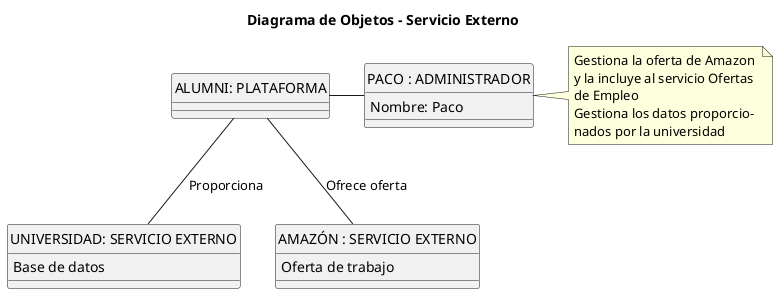 @startuml Diagrama_de_Objetos-Servicio_Externo

title Diagrama de Objetos - Servicio Externo

'!theme amiga
skinparam backgroundColor white
skinparam defaultFontName Arial
hide circle

"ALUMNI: PLATAFORMA" -- "UNIVERSIDAD: SERVICIO EXTERNO" : Proporciona
"ALUMNI: PLATAFORMA" -- "AMAZÓN : SERVICIO EXTERNO" : Ofrece oferta
"ALUMNI: PLATAFORMA" - "PACO : ADMINISTRADOR" 
note right: Gestiona la oferta de Amazon \ny la incluye al servicio Ofertas \nde Empleo \nGestiona los datos proporcio-\nnados por la universidad

class "PACO : ADMINISTRADOR"{
    Nombre: Paco
}

class "AMAZÓN : SERVICIO EXTERNO"{
    Oferta de trabajo
}
class "UNIVERSIDAD: SERVICIO EXTERNO"{
    Base de datos
}
@enduml

